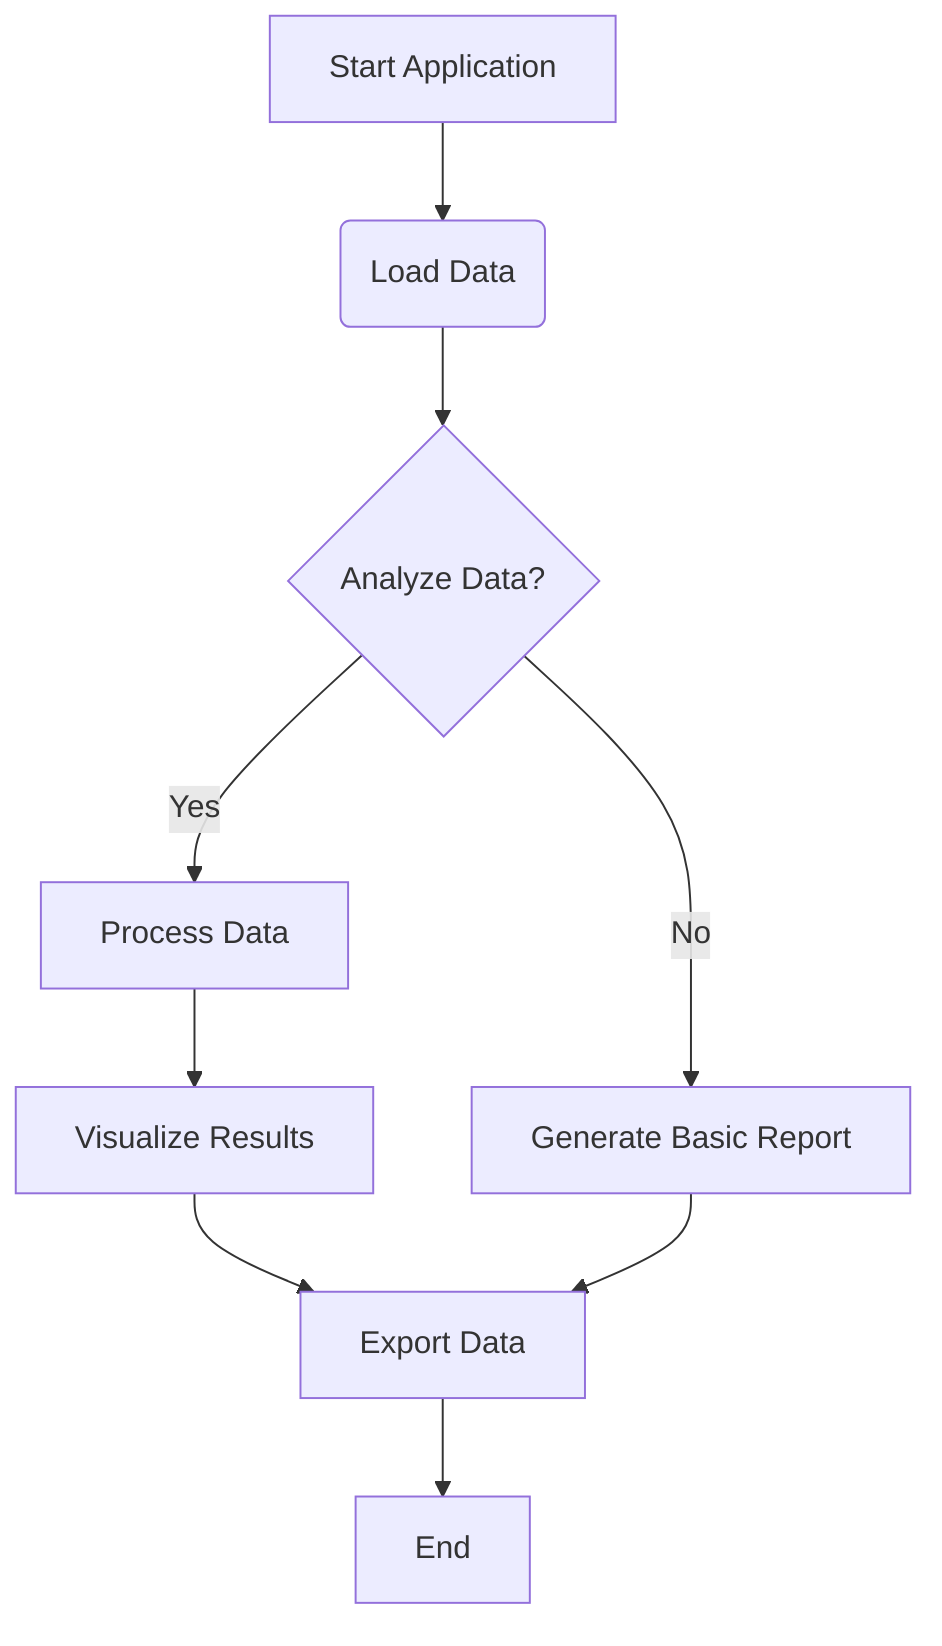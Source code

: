 graph TD
    A[Start Application] --> B(Load Data)
    B --> C{Analyze Data?}
    C -- Yes --> D[Process Data]
    C -- No --> E[Generate Basic Report]
    D --> F[Visualize Results]
    F --> G[Export Data]
    E --> G
    G --> H[End]